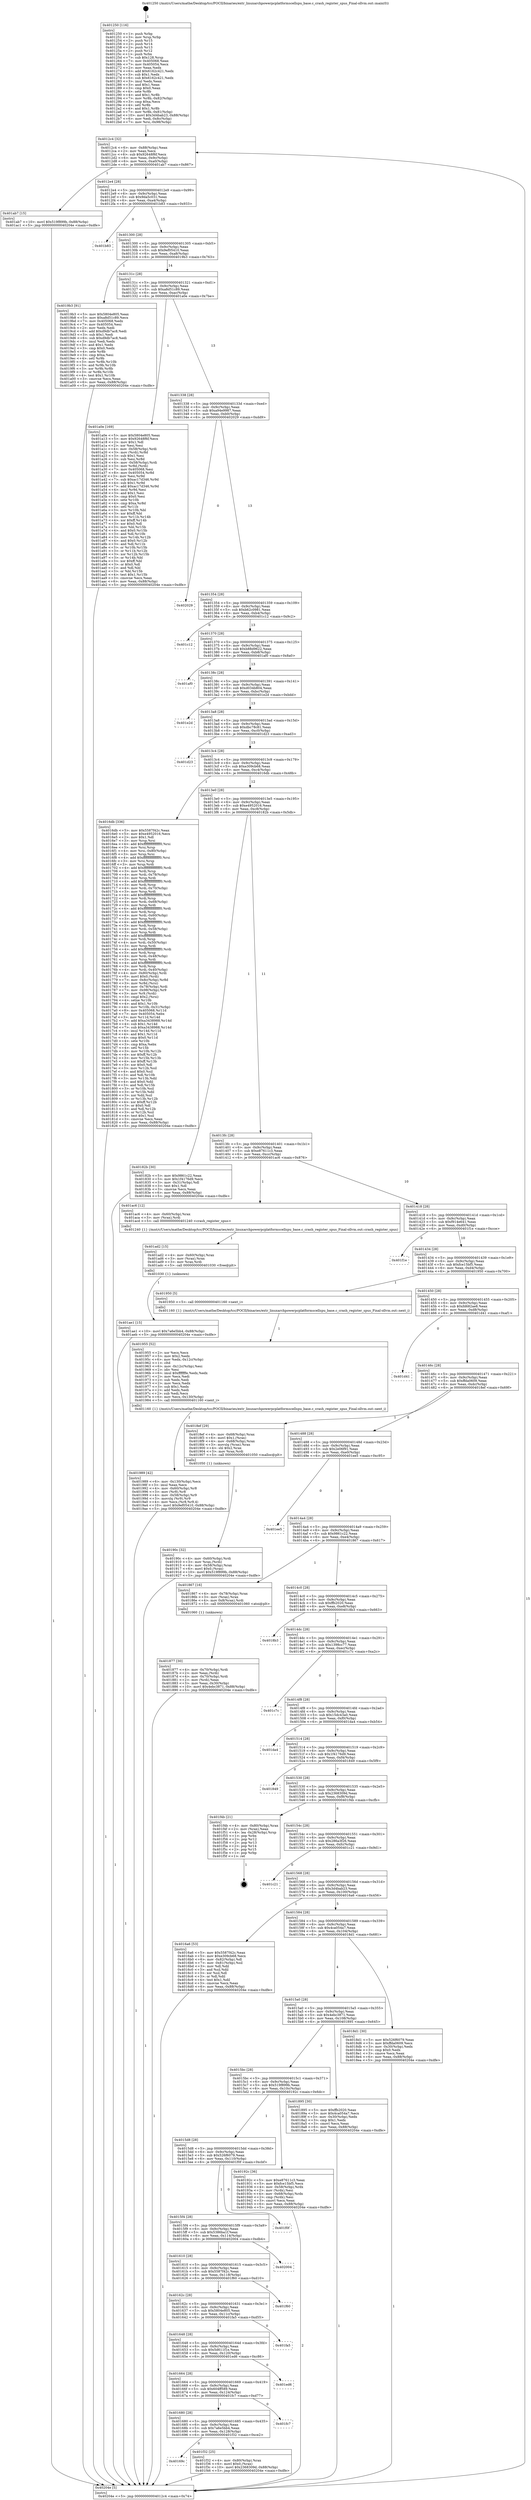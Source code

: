 digraph "0x401250" {
  label = "0x401250 (/mnt/c/Users/mathe/Desktop/tcc/POCII/binaries/extr_linuxarchpowerpcplatformscellspu_base.c_crash_register_spus_Final-ollvm.out::main(0))"
  labelloc = "t"
  node[shape=record]

  Entry [label="",width=0.3,height=0.3,shape=circle,fillcolor=black,style=filled]
  "0x4012c4" [label="{
     0x4012c4 [32]\l
     | [instrs]\l
     &nbsp;&nbsp;0x4012c4 \<+6\>: mov -0x88(%rbp),%eax\l
     &nbsp;&nbsp;0x4012ca \<+2\>: mov %eax,%ecx\l
     &nbsp;&nbsp;0x4012cc \<+6\>: sub $0x92648f6f,%ecx\l
     &nbsp;&nbsp;0x4012d2 \<+6\>: mov %eax,-0x9c(%rbp)\l
     &nbsp;&nbsp;0x4012d8 \<+6\>: mov %ecx,-0xa0(%rbp)\l
     &nbsp;&nbsp;0x4012de \<+6\>: je 0000000000401ab7 \<main+0x867\>\l
  }"]
  "0x401ab7" [label="{
     0x401ab7 [15]\l
     | [instrs]\l
     &nbsp;&nbsp;0x401ab7 \<+10\>: movl $0x519f899b,-0x88(%rbp)\l
     &nbsp;&nbsp;0x401ac1 \<+5\>: jmp 000000000040204e \<main+0xdfe\>\l
  }"]
  "0x4012e4" [label="{
     0x4012e4 [28]\l
     | [instrs]\l
     &nbsp;&nbsp;0x4012e4 \<+5\>: jmp 00000000004012e9 \<main+0x99\>\l
     &nbsp;&nbsp;0x4012e9 \<+6\>: mov -0x9c(%rbp),%eax\l
     &nbsp;&nbsp;0x4012ef \<+5\>: sub $0x9da5c031,%eax\l
     &nbsp;&nbsp;0x4012f4 \<+6\>: mov %eax,-0xa4(%rbp)\l
     &nbsp;&nbsp;0x4012fa \<+6\>: je 0000000000401b83 \<main+0x933\>\l
  }"]
  Exit [label="",width=0.3,height=0.3,shape=circle,fillcolor=black,style=filled,peripheries=2]
  "0x401b83" [label="{
     0x401b83\l
  }", style=dashed]
  "0x401300" [label="{
     0x401300 [28]\l
     | [instrs]\l
     &nbsp;&nbsp;0x401300 \<+5\>: jmp 0000000000401305 \<main+0xb5\>\l
     &nbsp;&nbsp;0x401305 \<+6\>: mov -0x9c(%rbp),%eax\l
     &nbsp;&nbsp;0x40130b \<+5\>: sub $0x9ef05410,%eax\l
     &nbsp;&nbsp;0x401310 \<+6\>: mov %eax,-0xa8(%rbp)\l
     &nbsp;&nbsp;0x401316 \<+6\>: je 00000000004019b3 \<main+0x763\>\l
  }"]
  "0x40169c" [label="{
     0x40169c\l
  }", style=dashed]
  "0x4019b3" [label="{
     0x4019b3 [91]\l
     | [instrs]\l
     &nbsp;&nbsp;0x4019b3 \<+5\>: mov $0x5804e805,%eax\l
     &nbsp;&nbsp;0x4019b8 \<+5\>: mov $0xa8d51c89,%ecx\l
     &nbsp;&nbsp;0x4019bd \<+7\>: mov 0x405068,%edx\l
     &nbsp;&nbsp;0x4019c4 \<+7\>: mov 0x405054,%esi\l
     &nbsp;&nbsp;0x4019cb \<+2\>: mov %edx,%edi\l
     &nbsp;&nbsp;0x4019cd \<+6\>: add $0xd9db7ac8,%edi\l
     &nbsp;&nbsp;0x4019d3 \<+3\>: sub $0x1,%edi\l
     &nbsp;&nbsp;0x4019d6 \<+6\>: sub $0xd9db7ac8,%edi\l
     &nbsp;&nbsp;0x4019dc \<+3\>: imul %edi,%edx\l
     &nbsp;&nbsp;0x4019df \<+3\>: and $0x1,%edx\l
     &nbsp;&nbsp;0x4019e2 \<+3\>: cmp $0x0,%edx\l
     &nbsp;&nbsp;0x4019e5 \<+4\>: sete %r8b\l
     &nbsp;&nbsp;0x4019e9 \<+3\>: cmp $0xa,%esi\l
     &nbsp;&nbsp;0x4019ec \<+4\>: setl %r9b\l
     &nbsp;&nbsp;0x4019f0 \<+3\>: mov %r8b,%r10b\l
     &nbsp;&nbsp;0x4019f3 \<+3\>: and %r9b,%r10b\l
     &nbsp;&nbsp;0x4019f6 \<+3\>: xor %r9b,%r8b\l
     &nbsp;&nbsp;0x4019f9 \<+3\>: or %r8b,%r10b\l
     &nbsp;&nbsp;0x4019fc \<+4\>: test $0x1,%r10b\l
     &nbsp;&nbsp;0x401a00 \<+3\>: cmovne %ecx,%eax\l
     &nbsp;&nbsp;0x401a03 \<+6\>: mov %eax,-0x88(%rbp)\l
     &nbsp;&nbsp;0x401a09 \<+5\>: jmp 000000000040204e \<main+0xdfe\>\l
  }"]
  "0x40131c" [label="{
     0x40131c [28]\l
     | [instrs]\l
     &nbsp;&nbsp;0x40131c \<+5\>: jmp 0000000000401321 \<main+0xd1\>\l
     &nbsp;&nbsp;0x401321 \<+6\>: mov -0x9c(%rbp),%eax\l
     &nbsp;&nbsp;0x401327 \<+5\>: sub $0xa8d51c89,%eax\l
     &nbsp;&nbsp;0x40132c \<+6\>: mov %eax,-0xac(%rbp)\l
     &nbsp;&nbsp;0x401332 \<+6\>: je 0000000000401a0e \<main+0x7be\>\l
  }"]
  "0x401f32" [label="{
     0x401f32 [25]\l
     | [instrs]\l
     &nbsp;&nbsp;0x401f32 \<+4\>: mov -0x80(%rbp),%rax\l
     &nbsp;&nbsp;0x401f36 \<+6\>: movl $0x0,(%rax)\l
     &nbsp;&nbsp;0x401f3c \<+10\>: movl $0x2368309d,-0x88(%rbp)\l
     &nbsp;&nbsp;0x401f46 \<+5\>: jmp 000000000040204e \<main+0xdfe\>\l
  }"]
  "0x401a0e" [label="{
     0x401a0e [169]\l
     | [instrs]\l
     &nbsp;&nbsp;0x401a0e \<+5\>: mov $0x5804e805,%eax\l
     &nbsp;&nbsp;0x401a13 \<+5\>: mov $0x92648f6f,%ecx\l
     &nbsp;&nbsp;0x401a18 \<+2\>: mov $0x1,%dl\l
     &nbsp;&nbsp;0x401a1a \<+2\>: xor %esi,%esi\l
     &nbsp;&nbsp;0x401a1c \<+4\>: mov -0x58(%rbp),%rdi\l
     &nbsp;&nbsp;0x401a20 \<+3\>: mov (%rdi),%r8d\l
     &nbsp;&nbsp;0x401a23 \<+3\>: sub $0x1,%esi\l
     &nbsp;&nbsp;0x401a26 \<+3\>: sub %esi,%r8d\l
     &nbsp;&nbsp;0x401a29 \<+4\>: mov -0x58(%rbp),%rdi\l
     &nbsp;&nbsp;0x401a2d \<+3\>: mov %r8d,(%rdi)\l
     &nbsp;&nbsp;0x401a30 \<+7\>: mov 0x405068,%esi\l
     &nbsp;&nbsp;0x401a37 \<+8\>: mov 0x405054,%r8d\l
     &nbsp;&nbsp;0x401a3f \<+3\>: mov %esi,%r9d\l
     &nbsp;&nbsp;0x401a42 \<+7\>: sub $0xac17d346,%r9d\l
     &nbsp;&nbsp;0x401a49 \<+4\>: sub $0x1,%r9d\l
     &nbsp;&nbsp;0x401a4d \<+7\>: add $0xac17d346,%r9d\l
     &nbsp;&nbsp;0x401a54 \<+4\>: imul %r9d,%esi\l
     &nbsp;&nbsp;0x401a58 \<+3\>: and $0x1,%esi\l
     &nbsp;&nbsp;0x401a5b \<+3\>: cmp $0x0,%esi\l
     &nbsp;&nbsp;0x401a5e \<+4\>: sete %r10b\l
     &nbsp;&nbsp;0x401a62 \<+4\>: cmp $0xa,%r8d\l
     &nbsp;&nbsp;0x401a66 \<+4\>: setl %r11b\l
     &nbsp;&nbsp;0x401a6a \<+3\>: mov %r10b,%bl\l
     &nbsp;&nbsp;0x401a6d \<+3\>: xor $0xff,%bl\l
     &nbsp;&nbsp;0x401a70 \<+3\>: mov %r11b,%r14b\l
     &nbsp;&nbsp;0x401a73 \<+4\>: xor $0xff,%r14b\l
     &nbsp;&nbsp;0x401a77 \<+3\>: xor $0x0,%dl\l
     &nbsp;&nbsp;0x401a7a \<+3\>: mov %bl,%r15b\l
     &nbsp;&nbsp;0x401a7d \<+4\>: and $0x0,%r15b\l
     &nbsp;&nbsp;0x401a81 \<+3\>: and %dl,%r10b\l
     &nbsp;&nbsp;0x401a84 \<+3\>: mov %r14b,%r12b\l
     &nbsp;&nbsp;0x401a87 \<+4\>: and $0x0,%r12b\l
     &nbsp;&nbsp;0x401a8b \<+3\>: and %dl,%r11b\l
     &nbsp;&nbsp;0x401a8e \<+3\>: or %r10b,%r15b\l
     &nbsp;&nbsp;0x401a91 \<+3\>: or %r11b,%r12b\l
     &nbsp;&nbsp;0x401a94 \<+3\>: xor %r12b,%r15b\l
     &nbsp;&nbsp;0x401a97 \<+3\>: or %r14b,%bl\l
     &nbsp;&nbsp;0x401a9a \<+3\>: xor $0xff,%bl\l
     &nbsp;&nbsp;0x401a9d \<+3\>: or $0x0,%dl\l
     &nbsp;&nbsp;0x401aa0 \<+2\>: and %dl,%bl\l
     &nbsp;&nbsp;0x401aa2 \<+3\>: or %bl,%r15b\l
     &nbsp;&nbsp;0x401aa5 \<+4\>: test $0x1,%r15b\l
     &nbsp;&nbsp;0x401aa9 \<+3\>: cmovne %ecx,%eax\l
     &nbsp;&nbsp;0x401aac \<+6\>: mov %eax,-0x88(%rbp)\l
     &nbsp;&nbsp;0x401ab2 \<+5\>: jmp 000000000040204e \<main+0xdfe\>\l
  }"]
  "0x401338" [label="{
     0x401338 [28]\l
     | [instrs]\l
     &nbsp;&nbsp;0x401338 \<+5\>: jmp 000000000040133d \<main+0xed\>\l
     &nbsp;&nbsp;0x40133d \<+6\>: mov -0x9c(%rbp),%eax\l
     &nbsp;&nbsp;0x401343 \<+5\>: sub $0xa94e9987,%eax\l
     &nbsp;&nbsp;0x401348 \<+6\>: mov %eax,-0xb0(%rbp)\l
     &nbsp;&nbsp;0x40134e \<+6\>: je 0000000000402029 \<main+0xdd9\>\l
  }"]
  "0x401680" [label="{
     0x401680 [28]\l
     | [instrs]\l
     &nbsp;&nbsp;0x401680 \<+5\>: jmp 0000000000401685 \<main+0x435\>\l
     &nbsp;&nbsp;0x401685 \<+6\>: mov -0x9c(%rbp),%eax\l
     &nbsp;&nbsp;0x40168b \<+5\>: sub $0x7a6e5bb4,%eax\l
     &nbsp;&nbsp;0x401690 \<+6\>: mov %eax,-0x128(%rbp)\l
     &nbsp;&nbsp;0x401696 \<+6\>: je 0000000000401f32 \<main+0xce2\>\l
  }"]
  "0x402029" [label="{
     0x402029\l
  }", style=dashed]
  "0x401354" [label="{
     0x401354 [28]\l
     | [instrs]\l
     &nbsp;&nbsp;0x401354 \<+5\>: jmp 0000000000401359 \<main+0x109\>\l
     &nbsp;&nbsp;0x401359 \<+6\>: mov -0x9c(%rbp),%eax\l
     &nbsp;&nbsp;0x40135f \<+5\>: sub $0xb62c0981,%eax\l
     &nbsp;&nbsp;0x401364 \<+6\>: mov %eax,-0xb4(%rbp)\l
     &nbsp;&nbsp;0x40136a \<+6\>: je 0000000000401c12 \<main+0x9c2\>\l
  }"]
  "0x401fc7" [label="{
     0x401fc7\l
  }", style=dashed]
  "0x401c12" [label="{
     0x401c12\l
  }", style=dashed]
  "0x401370" [label="{
     0x401370 [28]\l
     | [instrs]\l
     &nbsp;&nbsp;0x401370 \<+5\>: jmp 0000000000401375 \<main+0x125\>\l
     &nbsp;&nbsp;0x401375 \<+6\>: mov -0x9c(%rbp),%eax\l
     &nbsp;&nbsp;0x40137b \<+5\>: sub $0xb88d9622,%eax\l
     &nbsp;&nbsp;0x401380 \<+6\>: mov %eax,-0xb8(%rbp)\l
     &nbsp;&nbsp;0x401386 \<+6\>: je 0000000000401af0 \<main+0x8a0\>\l
  }"]
  "0x401664" [label="{
     0x401664 [28]\l
     | [instrs]\l
     &nbsp;&nbsp;0x401664 \<+5\>: jmp 0000000000401669 \<main+0x419\>\l
     &nbsp;&nbsp;0x401669 \<+6\>: mov -0x9c(%rbp),%eax\l
     &nbsp;&nbsp;0x40166f \<+5\>: sub $0x604ff589,%eax\l
     &nbsp;&nbsp;0x401674 \<+6\>: mov %eax,-0x124(%rbp)\l
     &nbsp;&nbsp;0x40167a \<+6\>: je 0000000000401fc7 \<main+0xd77\>\l
  }"]
  "0x401af0" [label="{
     0x401af0\l
  }", style=dashed]
  "0x40138c" [label="{
     0x40138c [28]\l
     | [instrs]\l
     &nbsp;&nbsp;0x40138c \<+5\>: jmp 0000000000401391 \<main+0x141\>\l
     &nbsp;&nbsp;0x401391 \<+6\>: mov -0x9c(%rbp),%eax\l
     &nbsp;&nbsp;0x401397 \<+5\>: sub $0xd034b804,%eax\l
     &nbsp;&nbsp;0x40139c \<+6\>: mov %eax,-0xbc(%rbp)\l
     &nbsp;&nbsp;0x4013a2 \<+6\>: je 0000000000401e2d \<main+0xbdd\>\l
  }"]
  "0x401ed6" [label="{
     0x401ed6\l
  }", style=dashed]
  "0x401e2d" [label="{
     0x401e2d\l
  }", style=dashed]
  "0x4013a8" [label="{
     0x4013a8 [28]\l
     | [instrs]\l
     &nbsp;&nbsp;0x4013a8 \<+5\>: jmp 00000000004013ad \<main+0x15d\>\l
     &nbsp;&nbsp;0x4013ad \<+6\>: mov -0x9c(%rbp),%eax\l
     &nbsp;&nbsp;0x4013b3 \<+5\>: sub $0xdbc78c81,%eax\l
     &nbsp;&nbsp;0x4013b8 \<+6\>: mov %eax,-0xc0(%rbp)\l
     &nbsp;&nbsp;0x4013be \<+6\>: je 0000000000401d23 \<main+0xad3\>\l
  }"]
  "0x401648" [label="{
     0x401648 [28]\l
     | [instrs]\l
     &nbsp;&nbsp;0x401648 \<+5\>: jmp 000000000040164d \<main+0x3fd\>\l
     &nbsp;&nbsp;0x40164d \<+6\>: mov -0x9c(%rbp),%eax\l
     &nbsp;&nbsp;0x401653 \<+5\>: sub $0x5d611f1e,%eax\l
     &nbsp;&nbsp;0x401658 \<+6\>: mov %eax,-0x120(%rbp)\l
     &nbsp;&nbsp;0x40165e \<+6\>: je 0000000000401ed6 \<main+0xc86\>\l
  }"]
  "0x401d23" [label="{
     0x401d23\l
  }", style=dashed]
  "0x4013c4" [label="{
     0x4013c4 [28]\l
     | [instrs]\l
     &nbsp;&nbsp;0x4013c4 \<+5\>: jmp 00000000004013c9 \<main+0x179\>\l
     &nbsp;&nbsp;0x4013c9 \<+6\>: mov -0x9c(%rbp),%eax\l
     &nbsp;&nbsp;0x4013cf \<+5\>: sub $0xe309cb68,%eax\l
     &nbsp;&nbsp;0x4013d4 \<+6\>: mov %eax,-0xc4(%rbp)\l
     &nbsp;&nbsp;0x4013da \<+6\>: je 00000000004016db \<main+0x48b\>\l
  }"]
  "0x401fa5" [label="{
     0x401fa5\l
  }", style=dashed]
  "0x4016db" [label="{
     0x4016db [336]\l
     | [instrs]\l
     &nbsp;&nbsp;0x4016db \<+5\>: mov $0x5587f42c,%eax\l
     &nbsp;&nbsp;0x4016e0 \<+5\>: mov $0xe4952016,%ecx\l
     &nbsp;&nbsp;0x4016e5 \<+2\>: mov $0x1,%dl\l
     &nbsp;&nbsp;0x4016e7 \<+3\>: mov %rsp,%rsi\l
     &nbsp;&nbsp;0x4016ea \<+4\>: add $0xfffffffffffffff0,%rsi\l
     &nbsp;&nbsp;0x4016ee \<+3\>: mov %rsi,%rsp\l
     &nbsp;&nbsp;0x4016f1 \<+4\>: mov %rsi,-0x80(%rbp)\l
     &nbsp;&nbsp;0x4016f5 \<+3\>: mov %rsp,%rsi\l
     &nbsp;&nbsp;0x4016f8 \<+4\>: add $0xfffffffffffffff0,%rsi\l
     &nbsp;&nbsp;0x4016fc \<+3\>: mov %rsi,%rsp\l
     &nbsp;&nbsp;0x4016ff \<+3\>: mov %rsp,%rdi\l
     &nbsp;&nbsp;0x401702 \<+4\>: add $0xfffffffffffffff0,%rdi\l
     &nbsp;&nbsp;0x401706 \<+3\>: mov %rdi,%rsp\l
     &nbsp;&nbsp;0x401709 \<+4\>: mov %rdi,-0x78(%rbp)\l
     &nbsp;&nbsp;0x40170d \<+3\>: mov %rsp,%rdi\l
     &nbsp;&nbsp;0x401710 \<+4\>: add $0xfffffffffffffff0,%rdi\l
     &nbsp;&nbsp;0x401714 \<+3\>: mov %rdi,%rsp\l
     &nbsp;&nbsp;0x401717 \<+4\>: mov %rdi,-0x70(%rbp)\l
     &nbsp;&nbsp;0x40171b \<+3\>: mov %rsp,%rdi\l
     &nbsp;&nbsp;0x40171e \<+4\>: add $0xfffffffffffffff0,%rdi\l
     &nbsp;&nbsp;0x401722 \<+3\>: mov %rdi,%rsp\l
     &nbsp;&nbsp;0x401725 \<+4\>: mov %rdi,-0x68(%rbp)\l
     &nbsp;&nbsp;0x401729 \<+3\>: mov %rsp,%rdi\l
     &nbsp;&nbsp;0x40172c \<+4\>: add $0xfffffffffffffff0,%rdi\l
     &nbsp;&nbsp;0x401730 \<+3\>: mov %rdi,%rsp\l
     &nbsp;&nbsp;0x401733 \<+4\>: mov %rdi,-0x60(%rbp)\l
     &nbsp;&nbsp;0x401737 \<+3\>: mov %rsp,%rdi\l
     &nbsp;&nbsp;0x40173a \<+4\>: add $0xfffffffffffffff0,%rdi\l
     &nbsp;&nbsp;0x40173e \<+3\>: mov %rdi,%rsp\l
     &nbsp;&nbsp;0x401741 \<+4\>: mov %rdi,-0x58(%rbp)\l
     &nbsp;&nbsp;0x401745 \<+3\>: mov %rsp,%rdi\l
     &nbsp;&nbsp;0x401748 \<+4\>: add $0xfffffffffffffff0,%rdi\l
     &nbsp;&nbsp;0x40174c \<+3\>: mov %rdi,%rsp\l
     &nbsp;&nbsp;0x40174f \<+4\>: mov %rdi,-0x50(%rbp)\l
     &nbsp;&nbsp;0x401753 \<+3\>: mov %rsp,%rdi\l
     &nbsp;&nbsp;0x401756 \<+4\>: add $0xfffffffffffffff0,%rdi\l
     &nbsp;&nbsp;0x40175a \<+3\>: mov %rdi,%rsp\l
     &nbsp;&nbsp;0x40175d \<+4\>: mov %rdi,-0x48(%rbp)\l
     &nbsp;&nbsp;0x401761 \<+3\>: mov %rsp,%rdi\l
     &nbsp;&nbsp;0x401764 \<+4\>: add $0xfffffffffffffff0,%rdi\l
     &nbsp;&nbsp;0x401768 \<+3\>: mov %rdi,%rsp\l
     &nbsp;&nbsp;0x40176b \<+4\>: mov %rdi,-0x40(%rbp)\l
     &nbsp;&nbsp;0x40176f \<+4\>: mov -0x80(%rbp),%rdi\l
     &nbsp;&nbsp;0x401773 \<+6\>: movl $0x0,(%rdi)\l
     &nbsp;&nbsp;0x401779 \<+7\>: mov -0x8c(%rbp),%r8d\l
     &nbsp;&nbsp;0x401780 \<+3\>: mov %r8d,(%rsi)\l
     &nbsp;&nbsp;0x401783 \<+4\>: mov -0x78(%rbp),%rdi\l
     &nbsp;&nbsp;0x401787 \<+7\>: mov -0x98(%rbp),%r9\l
     &nbsp;&nbsp;0x40178e \<+3\>: mov %r9,(%rdi)\l
     &nbsp;&nbsp;0x401791 \<+3\>: cmpl $0x2,(%rsi)\l
     &nbsp;&nbsp;0x401794 \<+4\>: setne %r10b\l
     &nbsp;&nbsp;0x401798 \<+4\>: and $0x1,%r10b\l
     &nbsp;&nbsp;0x40179c \<+4\>: mov %r10b,-0x31(%rbp)\l
     &nbsp;&nbsp;0x4017a0 \<+8\>: mov 0x405068,%r11d\l
     &nbsp;&nbsp;0x4017a8 \<+7\>: mov 0x405054,%ebx\l
     &nbsp;&nbsp;0x4017af \<+3\>: mov %r11d,%r14d\l
     &nbsp;&nbsp;0x4017b2 \<+7\>: add $0xa3438988,%r14d\l
     &nbsp;&nbsp;0x4017b9 \<+4\>: sub $0x1,%r14d\l
     &nbsp;&nbsp;0x4017bd \<+7\>: sub $0xa3438988,%r14d\l
     &nbsp;&nbsp;0x4017c4 \<+4\>: imul %r14d,%r11d\l
     &nbsp;&nbsp;0x4017c8 \<+4\>: and $0x1,%r11d\l
     &nbsp;&nbsp;0x4017cc \<+4\>: cmp $0x0,%r11d\l
     &nbsp;&nbsp;0x4017d0 \<+4\>: sete %r10b\l
     &nbsp;&nbsp;0x4017d4 \<+3\>: cmp $0xa,%ebx\l
     &nbsp;&nbsp;0x4017d7 \<+4\>: setl %r15b\l
     &nbsp;&nbsp;0x4017db \<+3\>: mov %r10b,%r12b\l
     &nbsp;&nbsp;0x4017de \<+4\>: xor $0xff,%r12b\l
     &nbsp;&nbsp;0x4017e2 \<+3\>: mov %r15b,%r13b\l
     &nbsp;&nbsp;0x4017e5 \<+4\>: xor $0xff,%r13b\l
     &nbsp;&nbsp;0x4017e9 \<+3\>: xor $0x0,%dl\l
     &nbsp;&nbsp;0x4017ec \<+3\>: mov %r12b,%sil\l
     &nbsp;&nbsp;0x4017ef \<+4\>: and $0x0,%sil\l
     &nbsp;&nbsp;0x4017f3 \<+3\>: and %dl,%r10b\l
     &nbsp;&nbsp;0x4017f6 \<+3\>: mov %r13b,%dil\l
     &nbsp;&nbsp;0x4017f9 \<+4\>: and $0x0,%dil\l
     &nbsp;&nbsp;0x4017fd \<+3\>: and %dl,%r15b\l
     &nbsp;&nbsp;0x401800 \<+3\>: or %r10b,%sil\l
     &nbsp;&nbsp;0x401803 \<+3\>: or %r15b,%dil\l
     &nbsp;&nbsp;0x401806 \<+3\>: xor %dil,%sil\l
     &nbsp;&nbsp;0x401809 \<+3\>: or %r13b,%r12b\l
     &nbsp;&nbsp;0x40180c \<+4\>: xor $0xff,%r12b\l
     &nbsp;&nbsp;0x401810 \<+3\>: or $0x0,%dl\l
     &nbsp;&nbsp;0x401813 \<+3\>: and %dl,%r12b\l
     &nbsp;&nbsp;0x401816 \<+3\>: or %r12b,%sil\l
     &nbsp;&nbsp;0x401819 \<+4\>: test $0x1,%sil\l
     &nbsp;&nbsp;0x40181d \<+3\>: cmovne %ecx,%eax\l
     &nbsp;&nbsp;0x401820 \<+6\>: mov %eax,-0x88(%rbp)\l
     &nbsp;&nbsp;0x401826 \<+5\>: jmp 000000000040204e \<main+0xdfe\>\l
  }"]
  "0x4013e0" [label="{
     0x4013e0 [28]\l
     | [instrs]\l
     &nbsp;&nbsp;0x4013e0 \<+5\>: jmp 00000000004013e5 \<main+0x195\>\l
     &nbsp;&nbsp;0x4013e5 \<+6\>: mov -0x9c(%rbp),%eax\l
     &nbsp;&nbsp;0x4013eb \<+5\>: sub $0xe4952016,%eax\l
     &nbsp;&nbsp;0x4013f0 \<+6\>: mov %eax,-0xc8(%rbp)\l
     &nbsp;&nbsp;0x4013f6 \<+6\>: je 000000000040182b \<main+0x5db\>\l
  }"]
  "0x40162c" [label="{
     0x40162c [28]\l
     | [instrs]\l
     &nbsp;&nbsp;0x40162c \<+5\>: jmp 0000000000401631 \<main+0x3e1\>\l
     &nbsp;&nbsp;0x401631 \<+6\>: mov -0x9c(%rbp),%eax\l
     &nbsp;&nbsp;0x401637 \<+5\>: sub $0x5804e805,%eax\l
     &nbsp;&nbsp;0x40163c \<+6\>: mov %eax,-0x11c(%rbp)\l
     &nbsp;&nbsp;0x401642 \<+6\>: je 0000000000401fa5 \<main+0xd55\>\l
  }"]
  "0x40182b" [label="{
     0x40182b [30]\l
     | [instrs]\l
     &nbsp;&nbsp;0x40182b \<+5\>: mov $0x9861c22,%eax\l
     &nbsp;&nbsp;0x401830 \<+5\>: mov $0x1f4176d9,%ecx\l
     &nbsp;&nbsp;0x401835 \<+3\>: mov -0x31(%rbp),%dl\l
     &nbsp;&nbsp;0x401838 \<+3\>: test $0x1,%dl\l
     &nbsp;&nbsp;0x40183b \<+3\>: cmovne %ecx,%eax\l
     &nbsp;&nbsp;0x40183e \<+6\>: mov %eax,-0x88(%rbp)\l
     &nbsp;&nbsp;0x401844 \<+5\>: jmp 000000000040204e \<main+0xdfe\>\l
  }"]
  "0x4013fc" [label="{
     0x4013fc [28]\l
     | [instrs]\l
     &nbsp;&nbsp;0x4013fc \<+5\>: jmp 0000000000401401 \<main+0x1b1\>\l
     &nbsp;&nbsp;0x401401 \<+6\>: mov -0x9c(%rbp),%eax\l
     &nbsp;&nbsp;0x401407 \<+5\>: sub $0xe87611c3,%eax\l
     &nbsp;&nbsp;0x40140c \<+6\>: mov %eax,-0xcc(%rbp)\l
     &nbsp;&nbsp;0x401412 \<+6\>: je 0000000000401ac6 \<main+0x876\>\l
  }"]
  "0x401f60" [label="{
     0x401f60\l
  }", style=dashed]
  "0x401ac6" [label="{
     0x401ac6 [12]\l
     | [instrs]\l
     &nbsp;&nbsp;0x401ac6 \<+4\>: mov -0x60(%rbp),%rax\l
     &nbsp;&nbsp;0x401aca \<+3\>: mov (%rax),%rdi\l
     &nbsp;&nbsp;0x401acd \<+5\>: call 0000000000401240 \<crash_register_spus\>\l
     | [calls]\l
     &nbsp;&nbsp;0x401240 \{1\} (/mnt/c/Users/mathe/Desktop/tcc/POCII/binaries/extr_linuxarchpowerpcplatformscellspu_base.c_crash_register_spus_Final-ollvm.out::crash_register_spus)\l
  }"]
  "0x401418" [label="{
     0x401418 [28]\l
     | [instrs]\l
     &nbsp;&nbsp;0x401418 \<+5\>: jmp 000000000040141d \<main+0x1cd\>\l
     &nbsp;&nbsp;0x40141d \<+6\>: mov -0x9c(%rbp),%eax\l
     &nbsp;&nbsp;0x401423 \<+5\>: sub $0xf914e641,%eax\l
     &nbsp;&nbsp;0x401428 \<+6\>: mov %eax,-0xd0(%rbp)\l
     &nbsp;&nbsp;0x40142e \<+6\>: je 0000000000401f1e \<main+0xcce\>\l
  }"]
  "0x401610" [label="{
     0x401610 [28]\l
     | [instrs]\l
     &nbsp;&nbsp;0x401610 \<+5\>: jmp 0000000000401615 \<main+0x3c5\>\l
     &nbsp;&nbsp;0x401615 \<+6\>: mov -0x9c(%rbp),%eax\l
     &nbsp;&nbsp;0x40161b \<+5\>: sub $0x5587f42c,%eax\l
     &nbsp;&nbsp;0x401620 \<+6\>: mov %eax,-0x118(%rbp)\l
     &nbsp;&nbsp;0x401626 \<+6\>: je 0000000000401f60 \<main+0xd10\>\l
  }"]
  "0x401f1e" [label="{
     0x401f1e\l
  }", style=dashed]
  "0x401434" [label="{
     0x401434 [28]\l
     | [instrs]\l
     &nbsp;&nbsp;0x401434 \<+5\>: jmp 0000000000401439 \<main+0x1e9\>\l
     &nbsp;&nbsp;0x401439 \<+6\>: mov -0x9c(%rbp),%eax\l
     &nbsp;&nbsp;0x40143f \<+5\>: sub $0xfce15bf5,%eax\l
     &nbsp;&nbsp;0x401444 \<+6\>: mov %eax,-0xd4(%rbp)\l
     &nbsp;&nbsp;0x40144a \<+6\>: je 0000000000401950 \<main+0x700\>\l
  }"]
  "0x402004" [label="{
     0x402004\l
  }", style=dashed]
  "0x401950" [label="{
     0x401950 [5]\l
     | [instrs]\l
     &nbsp;&nbsp;0x401950 \<+5\>: call 0000000000401160 \<next_i\>\l
     | [calls]\l
     &nbsp;&nbsp;0x401160 \{1\} (/mnt/c/Users/mathe/Desktop/tcc/POCII/binaries/extr_linuxarchpowerpcplatformscellspu_base.c_crash_register_spus_Final-ollvm.out::next_i)\l
  }"]
  "0x401450" [label="{
     0x401450 [28]\l
     | [instrs]\l
     &nbsp;&nbsp;0x401450 \<+5\>: jmp 0000000000401455 \<main+0x205\>\l
     &nbsp;&nbsp;0x401455 \<+6\>: mov -0x9c(%rbp),%eax\l
     &nbsp;&nbsp;0x40145b \<+5\>: sub $0xfd682ae8,%eax\l
     &nbsp;&nbsp;0x401460 \<+6\>: mov %eax,-0xd8(%rbp)\l
     &nbsp;&nbsp;0x401466 \<+6\>: je 0000000000401d41 \<main+0xaf1\>\l
  }"]
  "0x4015f4" [label="{
     0x4015f4 [28]\l
     | [instrs]\l
     &nbsp;&nbsp;0x4015f4 \<+5\>: jmp 00000000004015f9 \<main+0x3a9\>\l
     &nbsp;&nbsp;0x4015f9 \<+6\>: mov -0x9c(%rbp),%eax\l
     &nbsp;&nbsp;0x4015ff \<+5\>: sub $0x5386ba1f,%eax\l
     &nbsp;&nbsp;0x401604 \<+6\>: mov %eax,-0x114(%rbp)\l
     &nbsp;&nbsp;0x40160a \<+6\>: je 0000000000402004 \<main+0xdb4\>\l
  }"]
  "0x401d41" [label="{
     0x401d41\l
  }", style=dashed]
  "0x40146c" [label="{
     0x40146c [28]\l
     | [instrs]\l
     &nbsp;&nbsp;0x40146c \<+5\>: jmp 0000000000401471 \<main+0x221\>\l
     &nbsp;&nbsp;0x401471 \<+6\>: mov -0x9c(%rbp),%eax\l
     &nbsp;&nbsp;0x401477 \<+5\>: sub $0xffda0609,%eax\l
     &nbsp;&nbsp;0x40147c \<+6\>: mov %eax,-0xdc(%rbp)\l
     &nbsp;&nbsp;0x401482 \<+6\>: je 00000000004018ef \<main+0x69f\>\l
  }"]
  "0x401f0f" [label="{
     0x401f0f\l
  }", style=dashed]
  "0x4018ef" [label="{
     0x4018ef [29]\l
     | [instrs]\l
     &nbsp;&nbsp;0x4018ef \<+4\>: mov -0x68(%rbp),%rax\l
     &nbsp;&nbsp;0x4018f3 \<+6\>: movl $0x1,(%rax)\l
     &nbsp;&nbsp;0x4018f9 \<+4\>: mov -0x68(%rbp),%rax\l
     &nbsp;&nbsp;0x4018fd \<+3\>: movslq (%rax),%rax\l
     &nbsp;&nbsp;0x401900 \<+4\>: shl $0x2,%rax\l
     &nbsp;&nbsp;0x401904 \<+3\>: mov %rax,%rdi\l
     &nbsp;&nbsp;0x401907 \<+5\>: call 0000000000401050 \<malloc@plt\>\l
     | [calls]\l
     &nbsp;&nbsp;0x401050 \{1\} (unknown)\l
  }"]
  "0x401488" [label="{
     0x401488 [28]\l
     | [instrs]\l
     &nbsp;&nbsp;0x401488 \<+5\>: jmp 000000000040148d \<main+0x23d\>\l
     &nbsp;&nbsp;0x40148d \<+6\>: mov -0x9c(%rbp),%eax\l
     &nbsp;&nbsp;0x401493 \<+5\>: sub $0x2e06f91,%eax\l
     &nbsp;&nbsp;0x401498 \<+6\>: mov %eax,-0xe0(%rbp)\l
     &nbsp;&nbsp;0x40149e \<+6\>: je 0000000000401ee5 \<main+0xc95\>\l
  }"]
  "0x401ae1" [label="{
     0x401ae1 [15]\l
     | [instrs]\l
     &nbsp;&nbsp;0x401ae1 \<+10\>: movl $0x7a6e5bb4,-0x88(%rbp)\l
     &nbsp;&nbsp;0x401aeb \<+5\>: jmp 000000000040204e \<main+0xdfe\>\l
  }"]
  "0x401ee5" [label="{
     0x401ee5\l
  }", style=dashed]
  "0x4014a4" [label="{
     0x4014a4 [28]\l
     | [instrs]\l
     &nbsp;&nbsp;0x4014a4 \<+5\>: jmp 00000000004014a9 \<main+0x259\>\l
     &nbsp;&nbsp;0x4014a9 \<+6\>: mov -0x9c(%rbp),%eax\l
     &nbsp;&nbsp;0x4014af \<+5\>: sub $0x9861c22,%eax\l
     &nbsp;&nbsp;0x4014b4 \<+6\>: mov %eax,-0xe4(%rbp)\l
     &nbsp;&nbsp;0x4014ba \<+6\>: je 0000000000401867 \<main+0x617\>\l
  }"]
  "0x401ad2" [label="{
     0x401ad2 [15]\l
     | [instrs]\l
     &nbsp;&nbsp;0x401ad2 \<+4\>: mov -0x60(%rbp),%rax\l
     &nbsp;&nbsp;0x401ad6 \<+3\>: mov (%rax),%rax\l
     &nbsp;&nbsp;0x401ad9 \<+3\>: mov %rax,%rdi\l
     &nbsp;&nbsp;0x401adc \<+5\>: call 0000000000401030 \<free@plt\>\l
     | [calls]\l
     &nbsp;&nbsp;0x401030 \{1\} (unknown)\l
  }"]
  "0x401867" [label="{
     0x401867 [16]\l
     | [instrs]\l
     &nbsp;&nbsp;0x401867 \<+4\>: mov -0x78(%rbp),%rax\l
     &nbsp;&nbsp;0x40186b \<+3\>: mov (%rax),%rax\l
     &nbsp;&nbsp;0x40186e \<+4\>: mov 0x8(%rax),%rdi\l
     &nbsp;&nbsp;0x401872 \<+5\>: call 0000000000401060 \<atoi@plt\>\l
     | [calls]\l
     &nbsp;&nbsp;0x401060 \{1\} (unknown)\l
  }"]
  "0x4014c0" [label="{
     0x4014c0 [28]\l
     | [instrs]\l
     &nbsp;&nbsp;0x4014c0 \<+5\>: jmp 00000000004014c5 \<main+0x275\>\l
     &nbsp;&nbsp;0x4014c5 \<+6\>: mov -0x9c(%rbp),%eax\l
     &nbsp;&nbsp;0x4014cb \<+5\>: sub $0xffb2020,%eax\l
     &nbsp;&nbsp;0x4014d0 \<+6\>: mov %eax,-0xe8(%rbp)\l
     &nbsp;&nbsp;0x4014d6 \<+6\>: je 00000000004018b3 \<main+0x663\>\l
  }"]
  "0x401989" [label="{
     0x401989 [42]\l
     | [instrs]\l
     &nbsp;&nbsp;0x401989 \<+6\>: mov -0x130(%rbp),%ecx\l
     &nbsp;&nbsp;0x40198f \<+3\>: imul %eax,%ecx\l
     &nbsp;&nbsp;0x401992 \<+4\>: mov -0x60(%rbp),%r8\l
     &nbsp;&nbsp;0x401996 \<+3\>: mov (%r8),%r8\l
     &nbsp;&nbsp;0x401999 \<+4\>: mov -0x58(%rbp),%r9\l
     &nbsp;&nbsp;0x40199d \<+3\>: movslq (%r9),%r9\l
     &nbsp;&nbsp;0x4019a0 \<+4\>: mov %ecx,(%r8,%r9,4)\l
     &nbsp;&nbsp;0x4019a4 \<+10\>: movl $0x9ef05410,-0x88(%rbp)\l
     &nbsp;&nbsp;0x4019ae \<+5\>: jmp 000000000040204e \<main+0xdfe\>\l
  }"]
  "0x4018b3" [label="{
     0x4018b3\l
  }", style=dashed]
  "0x4014dc" [label="{
     0x4014dc [28]\l
     | [instrs]\l
     &nbsp;&nbsp;0x4014dc \<+5\>: jmp 00000000004014e1 \<main+0x291\>\l
     &nbsp;&nbsp;0x4014e1 \<+6\>: mov -0x9c(%rbp),%eax\l
     &nbsp;&nbsp;0x4014e7 \<+5\>: sub $0x1398cc77,%eax\l
     &nbsp;&nbsp;0x4014ec \<+6\>: mov %eax,-0xec(%rbp)\l
     &nbsp;&nbsp;0x4014f2 \<+6\>: je 0000000000401c7c \<main+0xa2c\>\l
  }"]
  "0x401955" [label="{
     0x401955 [52]\l
     | [instrs]\l
     &nbsp;&nbsp;0x401955 \<+2\>: xor %ecx,%ecx\l
     &nbsp;&nbsp;0x401957 \<+5\>: mov $0x2,%edx\l
     &nbsp;&nbsp;0x40195c \<+6\>: mov %edx,-0x12c(%rbp)\l
     &nbsp;&nbsp;0x401962 \<+1\>: cltd\l
     &nbsp;&nbsp;0x401963 \<+6\>: mov -0x12c(%rbp),%esi\l
     &nbsp;&nbsp;0x401969 \<+2\>: idiv %esi\l
     &nbsp;&nbsp;0x40196b \<+6\>: imul $0xfffffffe,%edx,%edx\l
     &nbsp;&nbsp;0x401971 \<+2\>: mov %ecx,%edi\l
     &nbsp;&nbsp;0x401973 \<+2\>: sub %edx,%edi\l
     &nbsp;&nbsp;0x401975 \<+2\>: mov %ecx,%edx\l
     &nbsp;&nbsp;0x401977 \<+3\>: sub $0x1,%edx\l
     &nbsp;&nbsp;0x40197a \<+2\>: add %edx,%edi\l
     &nbsp;&nbsp;0x40197c \<+2\>: sub %edi,%ecx\l
     &nbsp;&nbsp;0x40197e \<+6\>: mov %ecx,-0x130(%rbp)\l
     &nbsp;&nbsp;0x401984 \<+5\>: call 0000000000401160 \<next_i\>\l
     | [calls]\l
     &nbsp;&nbsp;0x401160 \{1\} (/mnt/c/Users/mathe/Desktop/tcc/POCII/binaries/extr_linuxarchpowerpcplatformscellspu_base.c_crash_register_spus_Final-ollvm.out::next_i)\l
  }"]
  "0x401c7c" [label="{
     0x401c7c\l
  }", style=dashed]
  "0x4014f8" [label="{
     0x4014f8 [28]\l
     | [instrs]\l
     &nbsp;&nbsp;0x4014f8 \<+5\>: jmp 00000000004014fd \<main+0x2ad\>\l
     &nbsp;&nbsp;0x4014fd \<+6\>: mov -0x9c(%rbp),%eax\l
     &nbsp;&nbsp;0x401503 \<+5\>: sub $0x15dc43a0,%eax\l
     &nbsp;&nbsp;0x401508 \<+6\>: mov %eax,-0xf0(%rbp)\l
     &nbsp;&nbsp;0x40150e \<+6\>: je 0000000000401da4 \<main+0xb54\>\l
  }"]
  "0x4015d8" [label="{
     0x4015d8 [28]\l
     | [instrs]\l
     &nbsp;&nbsp;0x4015d8 \<+5\>: jmp 00000000004015dd \<main+0x38d\>\l
     &nbsp;&nbsp;0x4015dd \<+6\>: mov -0x9c(%rbp),%eax\l
     &nbsp;&nbsp;0x4015e3 \<+5\>: sub $0x526f6079,%eax\l
     &nbsp;&nbsp;0x4015e8 \<+6\>: mov %eax,-0x110(%rbp)\l
     &nbsp;&nbsp;0x4015ee \<+6\>: je 0000000000401f0f \<main+0xcbf\>\l
  }"]
  "0x401da4" [label="{
     0x401da4\l
  }", style=dashed]
  "0x401514" [label="{
     0x401514 [28]\l
     | [instrs]\l
     &nbsp;&nbsp;0x401514 \<+5\>: jmp 0000000000401519 \<main+0x2c9\>\l
     &nbsp;&nbsp;0x401519 \<+6\>: mov -0x9c(%rbp),%eax\l
     &nbsp;&nbsp;0x40151f \<+5\>: sub $0x1f4176d9,%eax\l
     &nbsp;&nbsp;0x401524 \<+6\>: mov %eax,-0xf4(%rbp)\l
     &nbsp;&nbsp;0x40152a \<+6\>: je 0000000000401849 \<main+0x5f9\>\l
  }"]
  "0x40192c" [label="{
     0x40192c [36]\l
     | [instrs]\l
     &nbsp;&nbsp;0x40192c \<+5\>: mov $0xe87611c3,%eax\l
     &nbsp;&nbsp;0x401931 \<+5\>: mov $0xfce15bf5,%ecx\l
     &nbsp;&nbsp;0x401936 \<+4\>: mov -0x58(%rbp),%rdx\l
     &nbsp;&nbsp;0x40193a \<+2\>: mov (%rdx),%esi\l
     &nbsp;&nbsp;0x40193c \<+4\>: mov -0x68(%rbp),%rdx\l
     &nbsp;&nbsp;0x401940 \<+2\>: cmp (%rdx),%esi\l
     &nbsp;&nbsp;0x401942 \<+3\>: cmovl %ecx,%eax\l
     &nbsp;&nbsp;0x401945 \<+6\>: mov %eax,-0x88(%rbp)\l
     &nbsp;&nbsp;0x40194b \<+5\>: jmp 000000000040204e \<main+0xdfe\>\l
  }"]
  "0x401849" [label="{
     0x401849\l
  }", style=dashed]
  "0x401530" [label="{
     0x401530 [28]\l
     | [instrs]\l
     &nbsp;&nbsp;0x401530 \<+5\>: jmp 0000000000401535 \<main+0x2e5\>\l
     &nbsp;&nbsp;0x401535 \<+6\>: mov -0x9c(%rbp),%eax\l
     &nbsp;&nbsp;0x40153b \<+5\>: sub $0x2368309d,%eax\l
     &nbsp;&nbsp;0x401540 \<+6\>: mov %eax,-0xf8(%rbp)\l
     &nbsp;&nbsp;0x401546 \<+6\>: je 0000000000401f4b \<main+0xcfb\>\l
  }"]
  "0x40190c" [label="{
     0x40190c [32]\l
     | [instrs]\l
     &nbsp;&nbsp;0x40190c \<+4\>: mov -0x60(%rbp),%rdi\l
     &nbsp;&nbsp;0x401910 \<+3\>: mov %rax,(%rdi)\l
     &nbsp;&nbsp;0x401913 \<+4\>: mov -0x58(%rbp),%rax\l
     &nbsp;&nbsp;0x401917 \<+6\>: movl $0x0,(%rax)\l
     &nbsp;&nbsp;0x40191d \<+10\>: movl $0x519f899b,-0x88(%rbp)\l
     &nbsp;&nbsp;0x401927 \<+5\>: jmp 000000000040204e \<main+0xdfe\>\l
  }"]
  "0x401f4b" [label="{
     0x401f4b [21]\l
     | [instrs]\l
     &nbsp;&nbsp;0x401f4b \<+4\>: mov -0x80(%rbp),%rax\l
     &nbsp;&nbsp;0x401f4f \<+2\>: mov (%rax),%eax\l
     &nbsp;&nbsp;0x401f51 \<+4\>: lea -0x28(%rbp),%rsp\l
     &nbsp;&nbsp;0x401f55 \<+1\>: pop %rbx\l
     &nbsp;&nbsp;0x401f56 \<+2\>: pop %r12\l
     &nbsp;&nbsp;0x401f58 \<+2\>: pop %r13\l
     &nbsp;&nbsp;0x401f5a \<+2\>: pop %r14\l
     &nbsp;&nbsp;0x401f5c \<+2\>: pop %r15\l
     &nbsp;&nbsp;0x401f5e \<+1\>: pop %rbp\l
     &nbsp;&nbsp;0x401f5f \<+1\>: ret\l
  }"]
  "0x40154c" [label="{
     0x40154c [28]\l
     | [instrs]\l
     &nbsp;&nbsp;0x40154c \<+5\>: jmp 0000000000401551 \<main+0x301\>\l
     &nbsp;&nbsp;0x401551 \<+6\>: mov -0x9c(%rbp),%eax\l
     &nbsp;&nbsp;0x401557 \<+5\>: sub $0x286a3f26,%eax\l
     &nbsp;&nbsp;0x40155c \<+6\>: mov %eax,-0xfc(%rbp)\l
     &nbsp;&nbsp;0x401562 \<+6\>: je 0000000000401c21 \<main+0x9d1\>\l
  }"]
  "0x4015bc" [label="{
     0x4015bc [28]\l
     | [instrs]\l
     &nbsp;&nbsp;0x4015bc \<+5\>: jmp 00000000004015c1 \<main+0x371\>\l
     &nbsp;&nbsp;0x4015c1 \<+6\>: mov -0x9c(%rbp),%eax\l
     &nbsp;&nbsp;0x4015c7 \<+5\>: sub $0x519f899b,%eax\l
     &nbsp;&nbsp;0x4015cc \<+6\>: mov %eax,-0x10c(%rbp)\l
     &nbsp;&nbsp;0x4015d2 \<+6\>: je 000000000040192c \<main+0x6dc\>\l
  }"]
  "0x401c21" [label="{
     0x401c21\l
  }", style=dashed]
  "0x401568" [label="{
     0x401568 [28]\l
     | [instrs]\l
     &nbsp;&nbsp;0x401568 \<+5\>: jmp 000000000040156d \<main+0x31d\>\l
     &nbsp;&nbsp;0x40156d \<+6\>: mov -0x9c(%rbp),%eax\l
     &nbsp;&nbsp;0x401573 \<+5\>: sub $0x3d4bab23,%eax\l
     &nbsp;&nbsp;0x401578 \<+6\>: mov %eax,-0x100(%rbp)\l
     &nbsp;&nbsp;0x40157e \<+6\>: je 00000000004016a6 \<main+0x456\>\l
  }"]
  "0x401895" [label="{
     0x401895 [30]\l
     | [instrs]\l
     &nbsp;&nbsp;0x401895 \<+5\>: mov $0xffb2020,%eax\l
     &nbsp;&nbsp;0x40189a \<+5\>: mov $0x4ca054a7,%ecx\l
     &nbsp;&nbsp;0x40189f \<+3\>: mov -0x30(%rbp),%edx\l
     &nbsp;&nbsp;0x4018a2 \<+3\>: cmp $0x1,%edx\l
     &nbsp;&nbsp;0x4018a5 \<+3\>: cmovl %ecx,%eax\l
     &nbsp;&nbsp;0x4018a8 \<+6\>: mov %eax,-0x88(%rbp)\l
     &nbsp;&nbsp;0x4018ae \<+5\>: jmp 000000000040204e \<main+0xdfe\>\l
  }"]
  "0x4016a6" [label="{
     0x4016a6 [53]\l
     | [instrs]\l
     &nbsp;&nbsp;0x4016a6 \<+5\>: mov $0x5587f42c,%eax\l
     &nbsp;&nbsp;0x4016ab \<+5\>: mov $0xe309cb68,%ecx\l
     &nbsp;&nbsp;0x4016b0 \<+6\>: mov -0x82(%rbp),%dl\l
     &nbsp;&nbsp;0x4016b6 \<+7\>: mov -0x81(%rbp),%sil\l
     &nbsp;&nbsp;0x4016bd \<+3\>: mov %dl,%dil\l
     &nbsp;&nbsp;0x4016c0 \<+3\>: and %sil,%dil\l
     &nbsp;&nbsp;0x4016c3 \<+3\>: xor %sil,%dl\l
     &nbsp;&nbsp;0x4016c6 \<+3\>: or %dl,%dil\l
     &nbsp;&nbsp;0x4016c9 \<+4\>: test $0x1,%dil\l
     &nbsp;&nbsp;0x4016cd \<+3\>: cmovne %ecx,%eax\l
     &nbsp;&nbsp;0x4016d0 \<+6\>: mov %eax,-0x88(%rbp)\l
     &nbsp;&nbsp;0x4016d6 \<+5\>: jmp 000000000040204e \<main+0xdfe\>\l
  }"]
  "0x401584" [label="{
     0x401584 [28]\l
     | [instrs]\l
     &nbsp;&nbsp;0x401584 \<+5\>: jmp 0000000000401589 \<main+0x339\>\l
     &nbsp;&nbsp;0x401589 \<+6\>: mov -0x9c(%rbp),%eax\l
     &nbsp;&nbsp;0x40158f \<+5\>: sub $0x4ca054a7,%eax\l
     &nbsp;&nbsp;0x401594 \<+6\>: mov %eax,-0x104(%rbp)\l
     &nbsp;&nbsp;0x40159a \<+6\>: je 00000000004018d1 \<main+0x681\>\l
  }"]
  "0x40204e" [label="{
     0x40204e [5]\l
     | [instrs]\l
     &nbsp;&nbsp;0x40204e \<+5\>: jmp 00000000004012c4 \<main+0x74\>\l
  }"]
  "0x401250" [label="{
     0x401250 [116]\l
     | [instrs]\l
     &nbsp;&nbsp;0x401250 \<+1\>: push %rbp\l
     &nbsp;&nbsp;0x401251 \<+3\>: mov %rsp,%rbp\l
     &nbsp;&nbsp;0x401254 \<+2\>: push %r15\l
     &nbsp;&nbsp;0x401256 \<+2\>: push %r14\l
     &nbsp;&nbsp;0x401258 \<+2\>: push %r13\l
     &nbsp;&nbsp;0x40125a \<+2\>: push %r12\l
     &nbsp;&nbsp;0x40125c \<+1\>: push %rbx\l
     &nbsp;&nbsp;0x40125d \<+7\>: sub $0x128,%rsp\l
     &nbsp;&nbsp;0x401264 \<+7\>: mov 0x405068,%eax\l
     &nbsp;&nbsp;0x40126b \<+7\>: mov 0x405054,%ecx\l
     &nbsp;&nbsp;0x401272 \<+2\>: mov %eax,%edx\l
     &nbsp;&nbsp;0x401274 \<+6\>: add $0x6162c421,%edx\l
     &nbsp;&nbsp;0x40127a \<+3\>: sub $0x1,%edx\l
     &nbsp;&nbsp;0x40127d \<+6\>: sub $0x6162c421,%edx\l
     &nbsp;&nbsp;0x401283 \<+3\>: imul %edx,%eax\l
     &nbsp;&nbsp;0x401286 \<+3\>: and $0x1,%eax\l
     &nbsp;&nbsp;0x401289 \<+3\>: cmp $0x0,%eax\l
     &nbsp;&nbsp;0x40128c \<+4\>: sete %r8b\l
     &nbsp;&nbsp;0x401290 \<+4\>: and $0x1,%r8b\l
     &nbsp;&nbsp;0x401294 \<+7\>: mov %r8b,-0x82(%rbp)\l
     &nbsp;&nbsp;0x40129b \<+3\>: cmp $0xa,%ecx\l
     &nbsp;&nbsp;0x40129e \<+4\>: setl %r8b\l
     &nbsp;&nbsp;0x4012a2 \<+4\>: and $0x1,%r8b\l
     &nbsp;&nbsp;0x4012a6 \<+7\>: mov %r8b,-0x81(%rbp)\l
     &nbsp;&nbsp;0x4012ad \<+10\>: movl $0x3d4bab23,-0x88(%rbp)\l
     &nbsp;&nbsp;0x4012b7 \<+6\>: mov %edi,-0x8c(%rbp)\l
     &nbsp;&nbsp;0x4012bd \<+7\>: mov %rsi,-0x98(%rbp)\l
  }"]
  "0x4015a0" [label="{
     0x4015a0 [28]\l
     | [instrs]\l
     &nbsp;&nbsp;0x4015a0 \<+5\>: jmp 00000000004015a5 \<main+0x355\>\l
     &nbsp;&nbsp;0x4015a5 \<+6\>: mov -0x9c(%rbp),%eax\l
     &nbsp;&nbsp;0x4015ab \<+5\>: sub $0x4ebc3871,%eax\l
     &nbsp;&nbsp;0x4015b0 \<+6\>: mov %eax,-0x108(%rbp)\l
     &nbsp;&nbsp;0x4015b6 \<+6\>: je 0000000000401895 \<main+0x645\>\l
  }"]
  "0x401877" [label="{
     0x401877 [30]\l
     | [instrs]\l
     &nbsp;&nbsp;0x401877 \<+4\>: mov -0x70(%rbp),%rdi\l
     &nbsp;&nbsp;0x40187b \<+2\>: mov %eax,(%rdi)\l
     &nbsp;&nbsp;0x40187d \<+4\>: mov -0x70(%rbp),%rdi\l
     &nbsp;&nbsp;0x401881 \<+2\>: mov (%rdi),%eax\l
     &nbsp;&nbsp;0x401883 \<+3\>: mov %eax,-0x30(%rbp)\l
     &nbsp;&nbsp;0x401886 \<+10\>: movl $0x4ebc3871,-0x88(%rbp)\l
     &nbsp;&nbsp;0x401890 \<+5\>: jmp 000000000040204e \<main+0xdfe\>\l
  }"]
  "0x4018d1" [label="{
     0x4018d1 [30]\l
     | [instrs]\l
     &nbsp;&nbsp;0x4018d1 \<+5\>: mov $0x526f6079,%eax\l
     &nbsp;&nbsp;0x4018d6 \<+5\>: mov $0xffda0609,%ecx\l
     &nbsp;&nbsp;0x4018db \<+3\>: mov -0x30(%rbp),%edx\l
     &nbsp;&nbsp;0x4018de \<+3\>: cmp $0x0,%edx\l
     &nbsp;&nbsp;0x4018e1 \<+3\>: cmove %ecx,%eax\l
     &nbsp;&nbsp;0x4018e4 \<+6\>: mov %eax,-0x88(%rbp)\l
     &nbsp;&nbsp;0x4018ea \<+5\>: jmp 000000000040204e \<main+0xdfe\>\l
  }"]
  Entry -> "0x401250" [label=" 1"]
  "0x4012c4" -> "0x401ab7" [label=" 1"]
  "0x4012c4" -> "0x4012e4" [label=" 15"]
  "0x401f4b" -> Exit [label=" 1"]
  "0x4012e4" -> "0x401b83" [label=" 0"]
  "0x4012e4" -> "0x401300" [label=" 15"]
  "0x401f32" -> "0x40204e" [label=" 1"]
  "0x401300" -> "0x4019b3" [label=" 1"]
  "0x401300" -> "0x40131c" [label=" 14"]
  "0x401680" -> "0x40169c" [label=" 0"]
  "0x40131c" -> "0x401a0e" [label=" 1"]
  "0x40131c" -> "0x401338" [label=" 13"]
  "0x401680" -> "0x401f32" [label=" 1"]
  "0x401338" -> "0x402029" [label=" 0"]
  "0x401338" -> "0x401354" [label=" 13"]
  "0x401664" -> "0x401680" [label=" 1"]
  "0x401354" -> "0x401c12" [label=" 0"]
  "0x401354" -> "0x401370" [label=" 13"]
  "0x401664" -> "0x401fc7" [label=" 0"]
  "0x401370" -> "0x401af0" [label=" 0"]
  "0x401370" -> "0x40138c" [label=" 13"]
  "0x401648" -> "0x401664" [label=" 1"]
  "0x40138c" -> "0x401e2d" [label=" 0"]
  "0x40138c" -> "0x4013a8" [label=" 13"]
  "0x401648" -> "0x401ed6" [label=" 0"]
  "0x4013a8" -> "0x401d23" [label=" 0"]
  "0x4013a8" -> "0x4013c4" [label=" 13"]
  "0x40162c" -> "0x401648" [label=" 1"]
  "0x4013c4" -> "0x4016db" [label=" 1"]
  "0x4013c4" -> "0x4013e0" [label=" 12"]
  "0x40162c" -> "0x401fa5" [label=" 0"]
  "0x4013e0" -> "0x40182b" [label=" 1"]
  "0x4013e0" -> "0x4013fc" [label=" 11"]
  "0x401610" -> "0x40162c" [label=" 1"]
  "0x4013fc" -> "0x401ac6" [label=" 1"]
  "0x4013fc" -> "0x401418" [label=" 10"]
  "0x401610" -> "0x401f60" [label=" 0"]
  "0x401418" -> "0x401f1e" [label=" 0"]
  "0x401418" -> "0x401434" [label=" 10"]
  "0x4015f4" -> "0x401610" [label=" 1"]
  "0x401434" -> "0x401950" [label=" 1"]
  "0x401434" -> "0x401450" [label=" 9"]
  "0x4015f4" -> "0x402004" [label=" 0"]
  "0x401450" -> "0x401d41" [label=" 0"]
  "0x401450" -> "0x40146c" [label=" 9"]
  "0x4015d8" -> "0x4015f4" [label=" 1"]
  "0x40146c" -> "0x4018ef" [label=" 1"]
  "0x40146c" -> "0x401488" [label=" 8"]
  "0x4015d8" -> "0x401f0f" [label=" 0"]
  "0x401488" -> "0x401ee5" [label=" 0"]
  "0x401488" -> "0x4014a4" [label=" 8"]
  "0x401ae1" -> "0x40204e" [label=" 1"]
  "0x4014a4" -> "0x401867" [label=" 1"]
  "0x4014a4" -> "0x4014c0" [label=" 7"]
  "0x401ad2" -> "0x401ae1" [label=" 1"]
  "0x4014c0" -> "0x4018b3" [label=" 0"]
  "0x4014c0" -> "0x4014dc" [label=" 7"]
  "0x401ac6" -> "0x401ad2" [label=" 1"]
  "0x4014dc" -> "0x401c7c" [label=" 0"]
  "0x4014dc" -> "0x4014f8" [label=" 7"]
  "0x401ab7" -> "0x40204e" [label=" 1"]
  "0x4014f8" -> "0x401da4" [label=" 0"]
  "0x4014f8" -> "0x401514" [label=" 7"]
  "0x401a0e" -> "0x40204e" [label=" 1"]
  "0x401514" -> "0x401849" [label=" 0"]
  "0x401514" -> "0x401530" [label=" 7"]
  "0x4019b3" -> "0x40204e" [label=" 1"]
  "0x401530" -> "0x401f4b" [label=" 1"]
  "0x401530" -> "0x40154c" [label=" 6"]
  "0x401955" -> "0x401989" [label=" 1"]
  "0x40154c" -> "0x401c21" [label=" 0"]
  "0x40154c" -> "0x401568" [label=" 6"]
  "0x401950" -> "0x401955" [label=" 1"]
  "0x401568" -> "0x4016a6" [label=" 1"]
  "0x401568" -> "0x401584" [label=" 5"]
  "0x4016a6" -> "0x40204e" [label=" 1"]
  "0x401250" -> "0x4012c4" [label=" 1"]
  "0x40204e" -> "0x4012c4" [label=" 15"]
  "0x40192c" -> "0x40204e" [label=" 2"]
  "0x4016db" -> "0x40204e" [label=" 1"]
  "0x40182b" -> "0x40204e" [label=" 1"]
  "0x401867" -> "0x401877" [label=" 1"]
  "0x401877" -> "0x40204e" [label=" 1"]
  "0x4015bc" -> "0x40192c" [label=" 2"]
  "0x401584" -> "0x4018d1" [label=" 1"]
  "0x401584" -> "0x4015a0" [label=" 4"]
  "0x4015bc" -> "0x4015d8" [label=" 1"]
  "0x4015a0" -> "0x401895" [label=" 1"]
  "0x4015a0" -> "0x4015bc" [label=" 3"]
  "0x401895" -> "0x40204e" [label=" 1"]
  "0x4018d1" -> "0x40204e" [label=" 1"]
  "0x4018ef" -> "0x40190c" [label=" 1"]
  "0x40190c" -> "0x40204e" [label=" 1"]
  "0x401989" -> "0x40204e" [label=" 1"]
}
